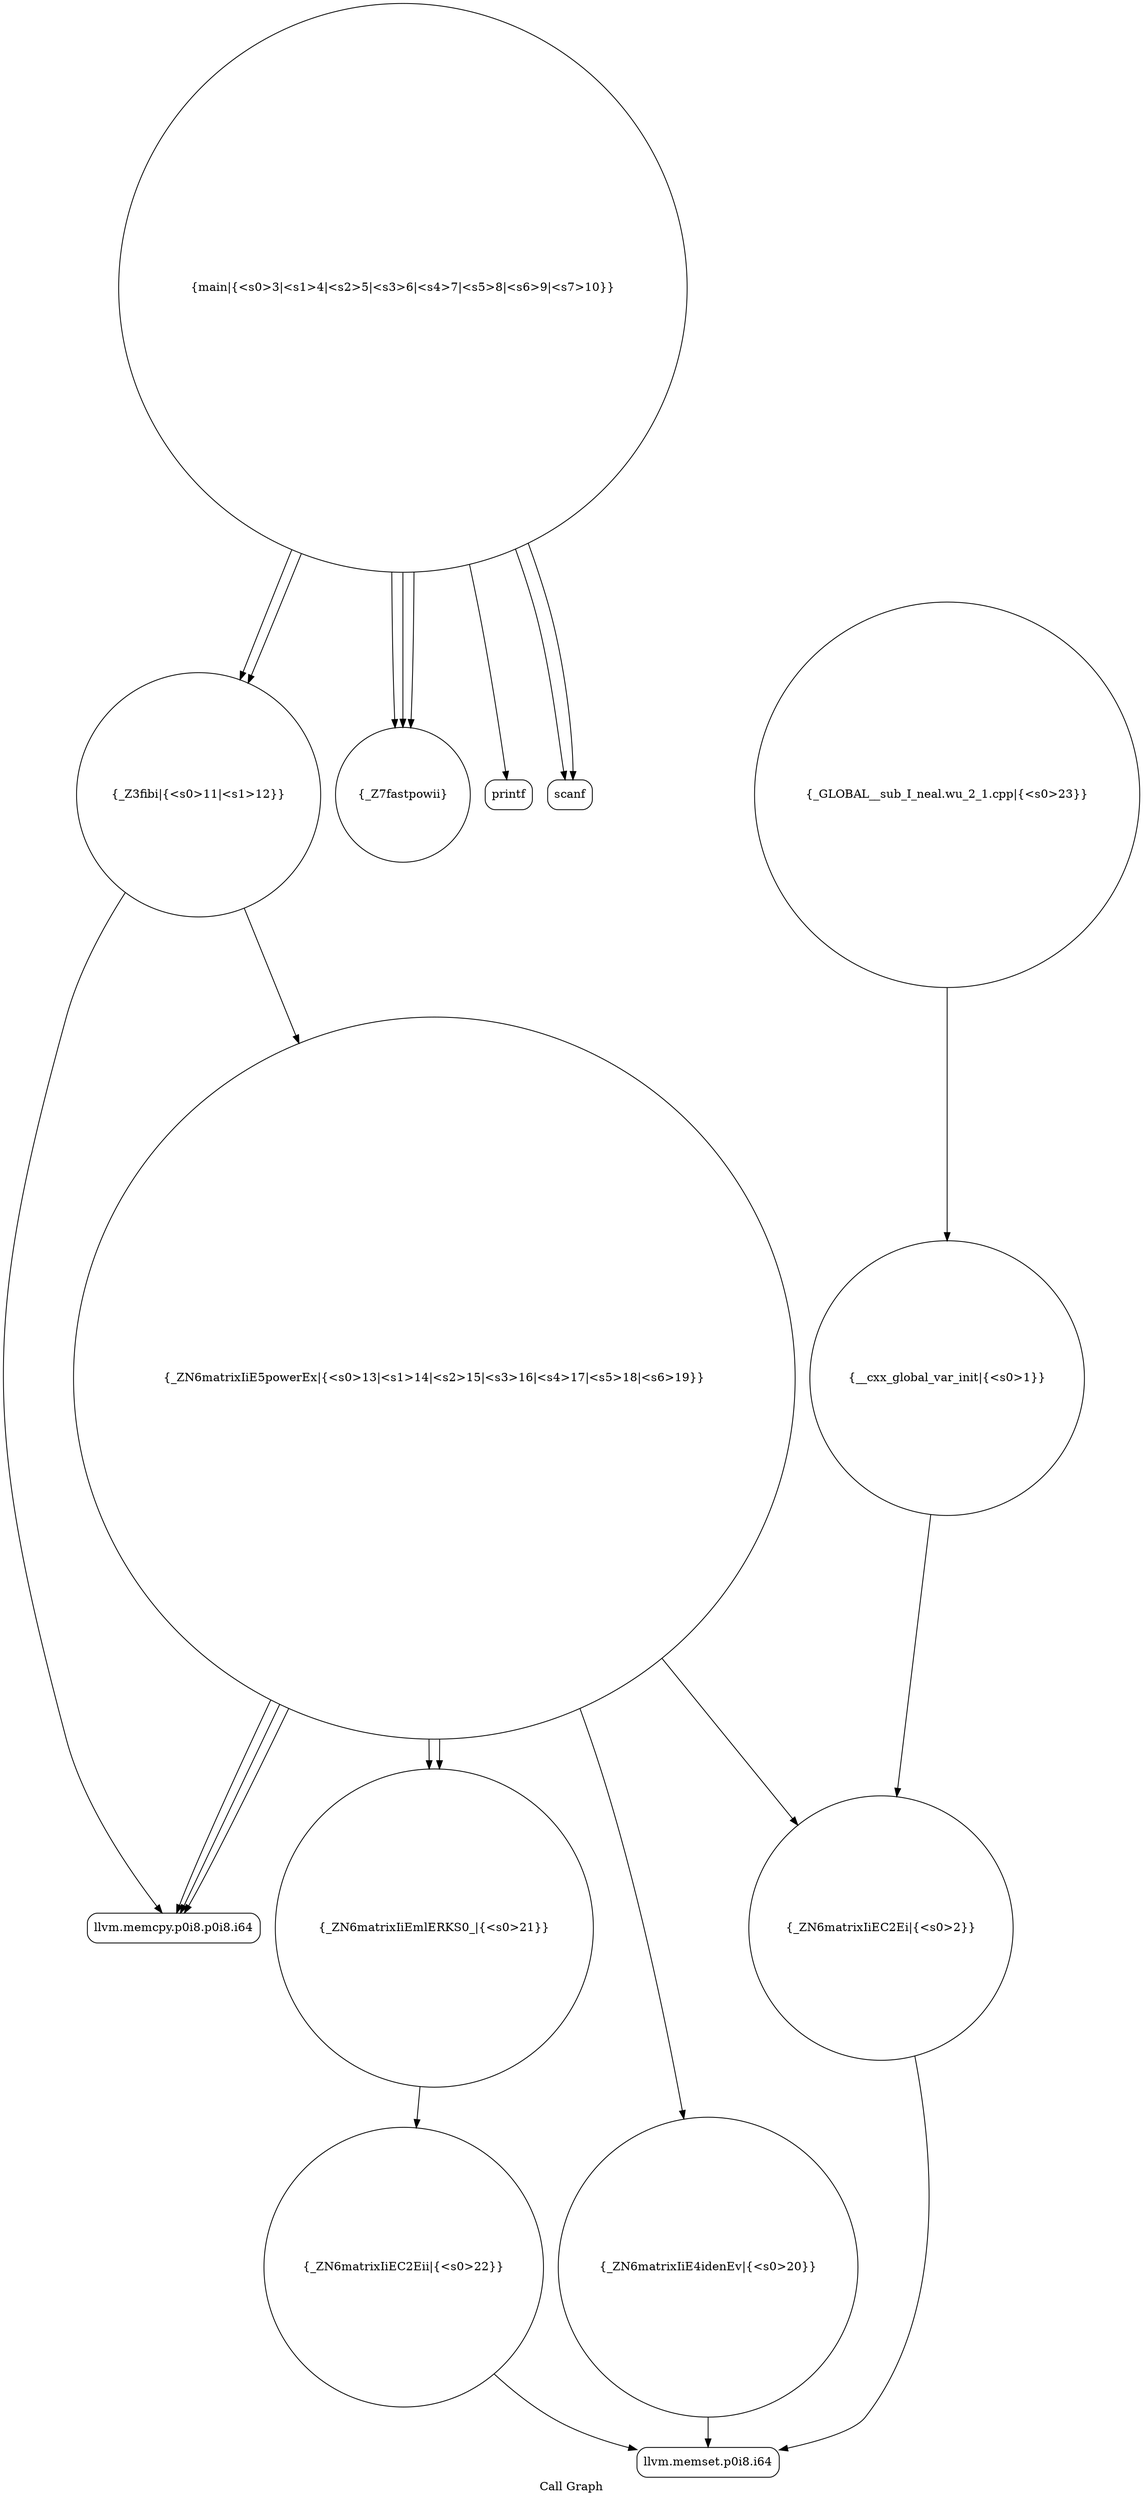 digraph "Call Graph" {
	label="Call Graph";

	Node0x55d69b91fe30 [shape=record,shape=circle,label="{__cxx_global_var_init|{<s0>1}}"];
	Node0x55d69b91fe30:s0 -> Node0x55d69b9202c0[color=black];
	Node0x55d69b9205c0 [shape=record,shape=circle,label="{_ZN6matrixIiE5powerEx|{<s0>13|<s1>14|<s2>15|<s3>16|<s4>17|<s5>18|<s6>19}}"];
	Node0x55d69b9205c0:s0 -> Node0x55d69b9202c0[color=black];
	Node0x55d69b9205c0:s1 -> Node0x55d69b920640[color=black];
	Node0x55d69b9205c0:s2 -> Node0x55d69b9206c0[color=black];
	Node0x55d69b9205c0:s3 -> Node0x55d69b920740[color=black];
	Node0x55d69b9205c0:s4 -> Node0x55d69b920640[color=black];
	Node0x55d69b9205c0:s5 -> Node0x55d69b920740[color=black];
	Node0x55d69b9205c0:s6 -> Node0x55d69b920640[color=black];
	Node0x55d69b920340 [shape=record,shape=circle,label="{main|{<s0>3|<s1>4|<s2>5|<s3>6|<s4>7|<s5>8|<s6>9|<s7>10}}"];
	Node0x55d69b920340:s0 -> Node0x55d69b9203c0[color=black];
	Node0x55d69b920340:s1 -> Node0x55d69b9203c0[color=black];
	Node0x55d69b920340:s2 -> Node0x55d69b9204c0[color=black];
	Node0x55d69b920340:s3 -> Node0x55d69b9204c0[color=black];
	Node0x55d69b920340:s4 -> Node0x55d69b920540[color=black];
	Node0x55d69b920340:s5 -> Node0x55d69b920540[color=black];
	Node0x55d69b920340:s6 -> Node0x55d69b920540[color=black];
	Node0x55d69b920340:s7 -> Node0x55d69b920440[color=black];
	Node0x55d69b9206c0 [shape=record,shape=circle,label="{_ZN6matrixIiE4idenEv|{<s0>20}}"];
	Node0x55d69b9206c0:s0 -> Node0x55d69b9207c0[color=black];
	Node0x55d69b920440 [shape=record,shape=Mrecord,label="{printf}"];
	Node0x55d69b9207c0 [shape=record,shape=Mrecord,label="{llvm.memset.p0i8.i64}"];
	Node0x55d69b920540 [shape=record,shape=circle,label="{_Z7fastpowii}"];
	Node0x55d69b9208c0 [shape=record,shape=circle,label="{_GLOBAL__sub_I_neal.wu_2_1.cpp|{<s0>23}}"];
	Node0x55d69b9208c0:s0 -> Node0x55d69b91fe30[color=black];
	Node0x55d69b9202c0 [shape=record,shape=circle,label="{_ZN6matrixIiEC2Ei|{<s0>2}}"];
	Node0x55d69b9202c0:s0 -> Node0x55d69b9207c0[color=black];
	Node0x55d69b920640 [shape=record,shape=Mrecord,label="{llvm.memcpy.p0i8.p0i8.i64}"];
	Node0x55d69b9203c0 [shape=record,shape=Mrecord,label="{scanf}"];
	Node0x55d69b920740 [shape=record,shape=circle,label="{_ZN6matrixIiEmlERKS0_|{<s0>21}}"];
	Node0x55d69b920740:s0 -> Node0x55d69b920840[color=black];
	Node0x55d69b9204c0 [shape=record,shape=circle,label="{_Z3fibi|{<s0>11|<s1>12}}"];
	Node0x55d69b9204c0:s0 -> Node0x55d69b9205c0[color=black];
	Node0x55d69b9204c0:s1 -> Node0x55d69b920640[color=black];
	Node0x55d69b920840 [shape=record,shape=circle,label="{_ZN6matrixIiEC2Eii|{<s0>22}}"];
	Node0x55d69b920840:s0 -> Node0x55d69b9207c0[color=black];
}
